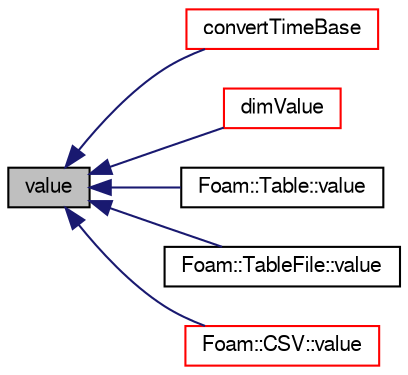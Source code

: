 digraph "value"
{
  bgcolor="transparent";
  edge [fontname="FreeSans",fontsize="10",labelfontname="FreeSans",labelfontsize="10"];
  node [fontname="FreeSans",fontsize="10",shape=record];
  rankdir="LR";
  Node1657 [label="value",height=0.2,width=0.4,color="black", fillcolor="grey75", style="filled", fontcolor="black"];
  Node1657 -> Node1658 [dir="back",color="midnightblue",fontsize="10",style="solid",fontname="FreeSans"];
  Node1658 [label="convertTimeBase",height=0.2,width=0.4,color="red",URL="$a27674.html#af4b04bcaf124d852d36e028312c3c9a6",tooltip="Convert time. "];
  Node1657 -> Node1662 [dir="back",color="midnightblue",fontsize="10",style="solid",fontname="FreeSans"];
  Node1662 [label="dimValue",height=0.2,width=0.4,color="red",URL="$a27674.html#ab582cdd388e30cd49ea803ecd2f99b92",tooltip="Return dimensioned constant value. "];
  Node1657 -> Node1677 [dir="back",color="midnightblue",fontsize="10",style="solid",fontname="FreeSans"];
  Node1677 [label="Foam::Table::value",height=0.2,width=0.4,color="black",URL="$a27670.html#a88be43ac306a2d531d6cac53887ebabe",tooltip="Return Table value. "];
  Node1657 -> Node1678 [dir="back",color="midnightblue",fontsize="10",style="solid",fontname="FreeSans"];
  Node1678 [label="Foam::TableFile::value",height=0.2,width=0.4,color="black",URL="$a27678.html#a88be43ac306a2d531d6cac53887ebabe",tooltip="Return TableFile value. "];
  Node1657 -> Node1679 [dir="back",color="midnightblue",fontsize="10",style="solid",fontname="FreeSans"];
  Node1679 [label="Foam::CSV::value",height=0.2,width=0.4,color="red",URL="$a27658.html#a88be43ac306a2d531d6cac53887ebabe",tooltip="Return Table value. "];
}
